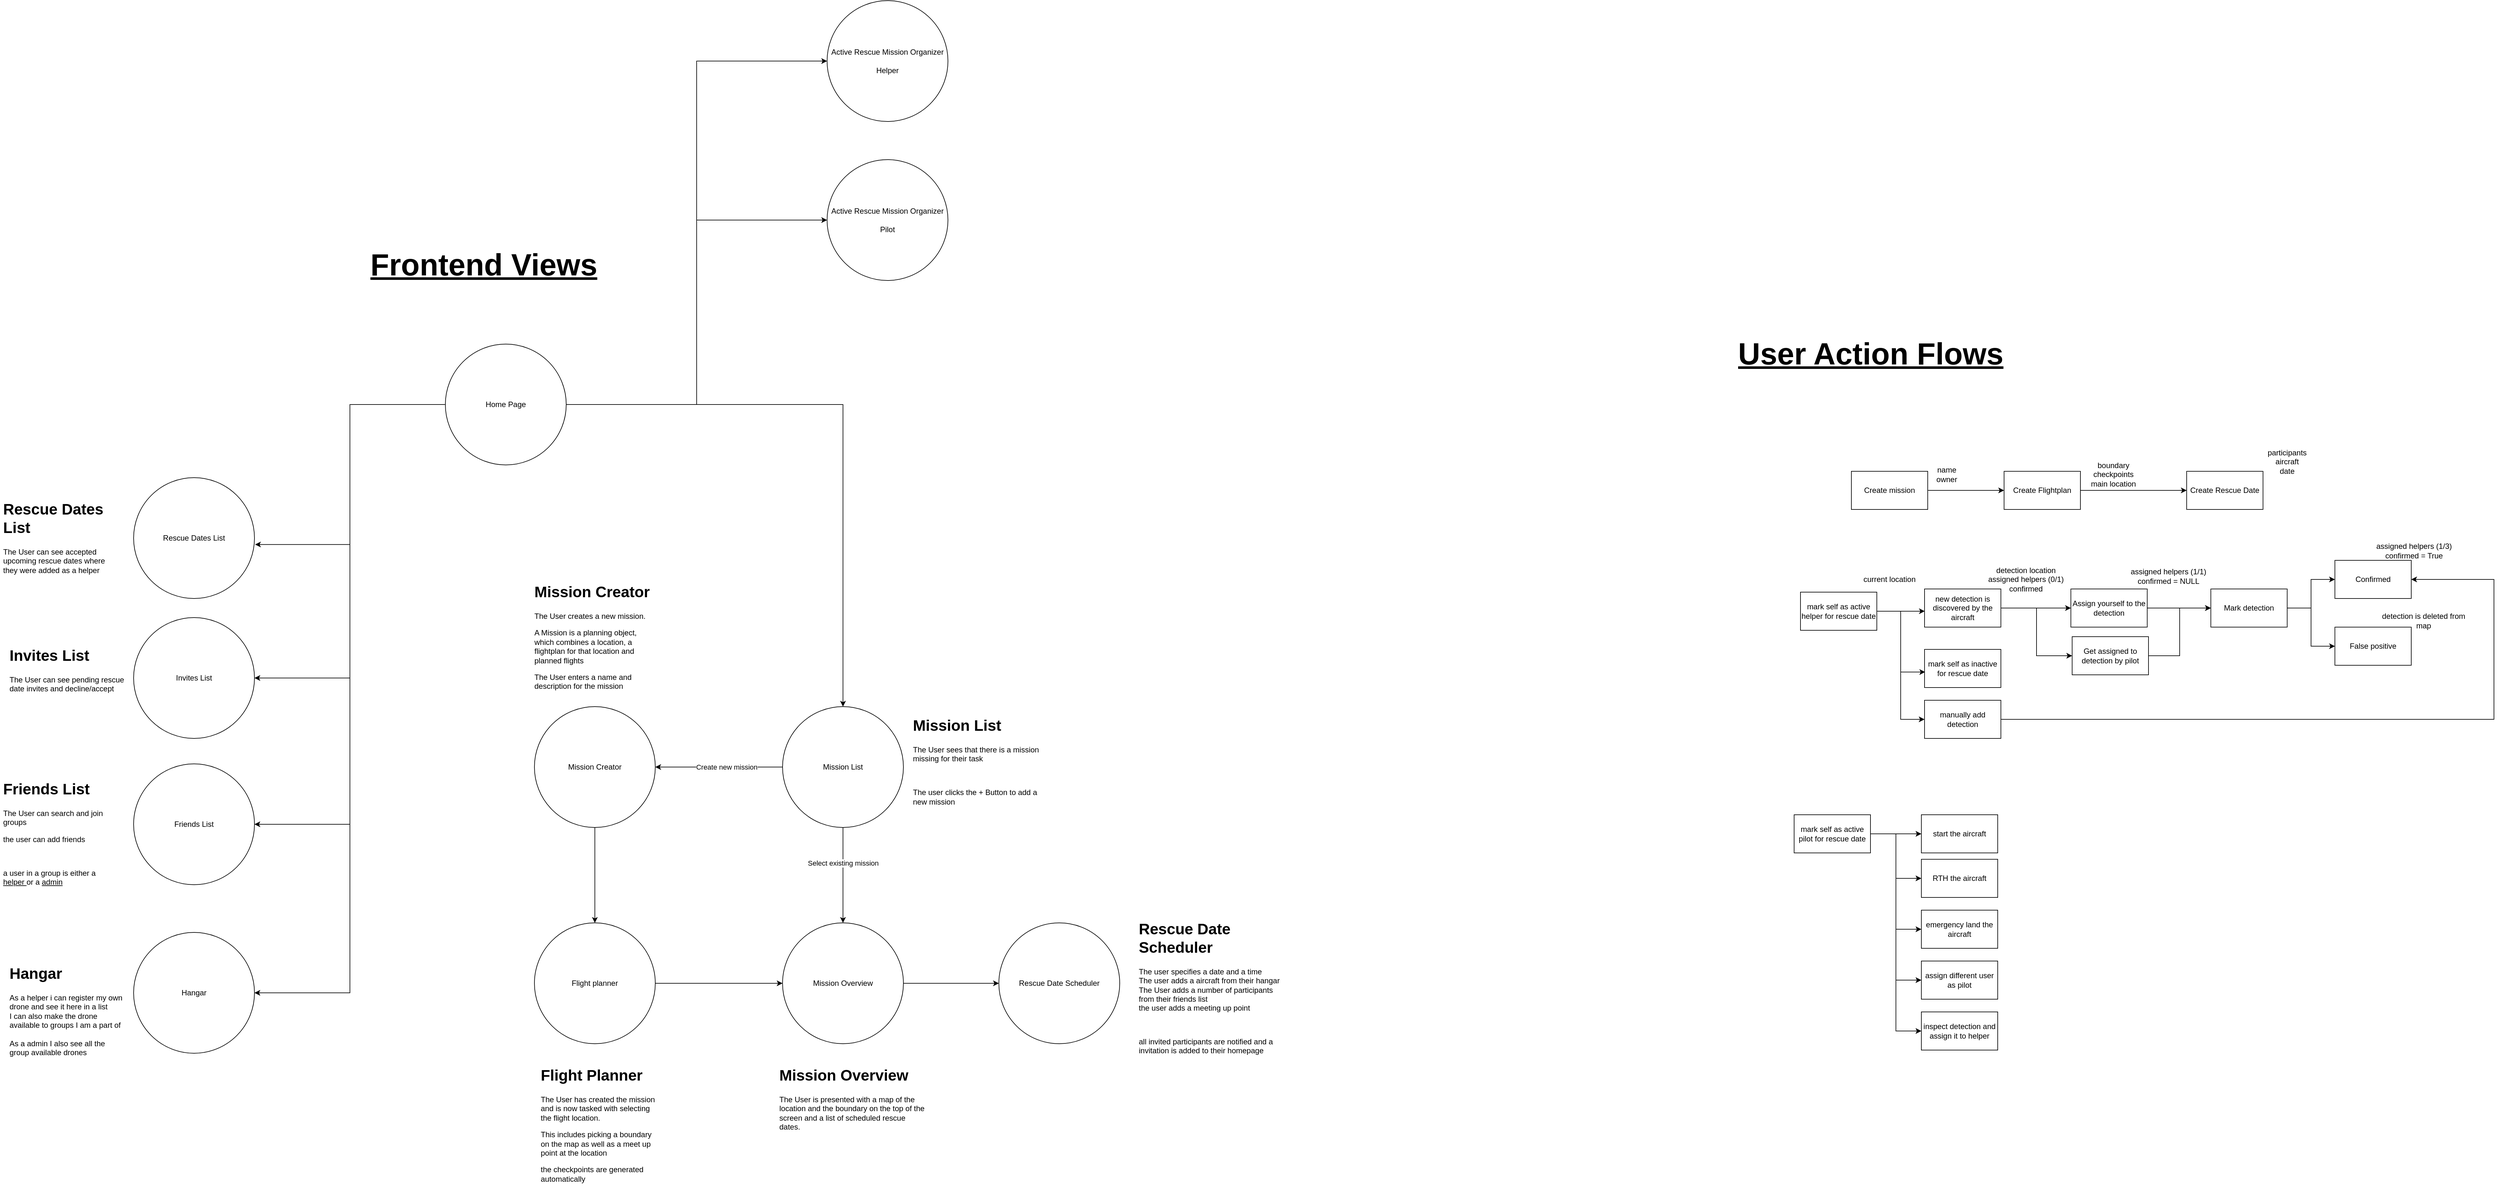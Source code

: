 <mxfile version="22.1.7" type="github">
  <diagram name="Page-1" id="aZvWEqv-OABof0lBQvZ-">
    <mxGraphModel dx="6523" dy="3090" grid="1" gridSize="10" guides="1" tooltips="1" connect="1" arrows="1" fold="1" page="0" pageScale="1" pageWidth="850" pageHeight="1100" math="0" shadow="0">
      <root>
        <mxCell id="0" />
        <mxCell id="1" parent="0" />
        <mxCell id="whTFck7CV-eDJRF1kxfW-3" style="edgeStyle=orthogonalEdgeStyle;rounded=0;orthogonalLoop=1;jettySize=auto;html=1;exitX=1;exitY=0.5;exitDx=0;exitDy=0;" parent="1" source="whTFck7CV-eDJRF1kxfW-1" target="whTFck7CV-eDJRF1kxfW-5" edge="1">
          <mxGeometry relative="1" as="geometry">
            <mxPoint x="1610" y="-240" as="targetPoint" />
          </mxGeometry>
        </mxCell>
        <mxCell id="whTFck7CV-eDJRF1kxfW-1" value="&lt;div&gt;Create mission&lt;/div&gt;" style="rounded=0;whiteSpace=wrap;html=1;" parent="1" vertex="1">
          <mxGeometry x="1310" y="-270" width="120" height="60" as="geometry" />
        </mxCell>
        <mxCell id="whTFck7CV-eDJRF1kxfW-2" value="&lt;h1&gt;Mission Creator&lt;/h1&gt;&lt;p&gt;The User creates a new mission.&lt;/p&gt;&lt;p&gt;A Mission is a planning object, which combines a location, a flightplan for that location and planned flights&lt;/p&gt;&lt;p&gt;The User enters a name and description for the mission&lt;/p&gt;&lt;p&gt;&lt;br&gt;&lt;/p&gt;&lt;p&gt;&lt;br&gt;&lt;/p&gt;" style="text;html=1;strokeColor=none;fillColor=none;spacing=5;spacingTop=-20;whiteSpace=wrap;overflow=hidden;rounded=0;" parent="1" vertex="1">
          <mxGeometry x="-765" y="-100" width="190" height="210" as="geometry" />
        </mxCell>
        <mxCell id="whTFck7CV-eDJRF1kxfW-28" style="edgeStyle=orthogonalEdgeStyle;rounded=0;orthogonalLoop=1;jettySize=auto;html=1;entryX=0;entryY=0.5;entryDx=0;entryDy=0;" parent="1" source="whTFck7CV-eDJRF1kxfW-5" target="whTFck7CV-eDJRF1kxfW-25" edge="1">
          <mxGeometry relative="1" as="geometry" />
        </mxCell>
        <mxCell id="whTFck7CV-eDJRF1kxfW-5" value="Create Flightplan" style="rounded=0;whiteSpace=wrap;html=1;" parent="1" vertex="1">
          <mxGeometry x="1550" y="-270" width="120" height="60" as="geometry" />
        </mxCell>
        <mxCell id="whTFck7CV-eDJRF1kxfW-6" value="&lt;h1&gt;Flight Planner&lt;br&gt;&lt;/h1&gt;&lt;p&gt;The User has created the mission and is now tasked with selecting the flight location.&lt;/p&gt;&lt;p&gt;This includes picking a boundary on the map as well as a meet up point at the location&lt;br&gt;&lt;/p&gt;&lt;p&gt;the checkpoints are generated automatically&lt;br&gt;&lt;/p&gt;&lt;p&gt;&lt;br&gt;&lt;/p&gt;&lt;p&gt;&lt;br&gt;&lt;/p&gt;" style="text;html=1;strokeColor=none;fillColor=none;spacing=5;spacingTop=-20;whiteSpace=wrap;overflow=hidden;rounded=0;" parent="1" vertex="1">
          <mxGeometry x="-755" y="660" width="190" height="210" as="geometry" />
        </mxCell>
        <mxCell id="whTFck7CV-eDJRF1kxfW-97" style="edgeStyle=orthogonalEdgeStyle;rounded=0;orthogonalLoop=1;jettySize=auto;html=1;entryX=0.5;entryY=0;entryDx=0;entryDy=0;" parent="1" source="whTFck7CV-eDJRF1kxfW-7" target="whTFck7CV-eDJRF1kxfW-8" edge="1">
          <mxGeometry relative="1" as="geometry" />
        </mxCell>
        <mxCell id="whTFck7CV-eDJRF1kxfW-7" value="&lt;div&gt;Mission Creator&lt;/div&gt;" style="ellipse;whiteSpace=wrap;html=1;aspect=fixed;" parent="1" vertex="1">
          <mxGeometry x="-760" y="100" width="190" height="190" as="geometry" />
        </mxCell>
        <mxCell id="whTFck7CV-eDJRF1kxfW-17" style="edgeStyle=orthogonalEdgeStyle;rounded=0;orthogonalLoop=1;jettySize=auto;html=1;entryX=0;entryY=0.5;entryDx=0;entryDy=0;" parent="1" source="whTFck7CV-eDJRF1kxfW-8" target="whTFck7CV-eDJRF1kxfW-12" edge="1">
          <mxGeometry relative="1" as="geometry" />
        </mxCell>
        <mxCell id="whTFck7CV-eDJRF1kxfW-8" value="Flight planner" style="ellipse;whiteSpace=wrap;html=1;aspect=fixed;" parent="1" vertex="1">
          <mxGeometry x="-760" y="440" width="190" height="190" as="geometry" />
        </mxCell>
        <mxCell id="whTFck7CV-eDJRF1kxfW-34" style="edgeStyle=orthogonalEdgeStyle;rounded=0;orthogonalLoop=1;jettySize=auto;html=1;entryX=0;entryY=0.5;entryDx=0;entryDy=0;" parent="1" source="whTFck7CV-eDJRF1kxfW-12" target="whTFck7CV-eDJRF1kxfW-33" edge="1">
          <mxGeometry relative="1" as="geometry" />
        </mxCell>
        <mxCell id="whTFck7CV-eDJRF1kxfW-12" value="Mission Overview" style="ellipse;whiteSpace=wrap;html=1;aspect=fixed;" parent="1" vertex="1">
          <mxGeometry x="-370" y="440" width="190" height="190" as="geometry" />
        </mxCell>
        <mxCell id="whTFck7CV-eDJRF1kxfW-18" style="edgeStyle=orthogonalEdgeStyle;rounded=0;orthogonalLoop=1;jettySize=auto;html=1;entryX=1;entryY=0.5;entryDx=0;entryDy=0;" parent="1" source="whTFck7CV-eDJRF1kxfW-13" target="whTFck7CV-eDJRF1kxfW-7" edge="1">
          <mxGeometry relative="1" as="geometry" />
        </mxCell>
        <mxCell id="whTFck7CV-eDJRF1kxfW-32" value="&lt;div&gt;Create new mission&lt;/div&gt;" style="edgeLabel;html=1;align=center;verticalAlign=middle;resizable=0;points=[];" parent="whTFck7CV-eDJRF1kxfW-18" vertex="1" connectable="0">
          <mxGeometry x="-0.117" relative="1" as="geometry">
            <mxPoint as="offset" />
          </mxGeometry>
        </mxCell>
        <mxCell id="whTFck7CV-eDJRF1kxfW-30" style="edgeStyle=orthogonalEdgeStyle;rounded=0;orthogonalLoop=1;jettySize=auto;html=1;entryX=0.5;entryY=0;entryDx=0;entryDy=0;" parent="1" source="whTFck7CV-eDJRF1kxfW-13" target="whTFck7CV-eDJRF1kxfW-12" edge="1">
          <mxGeometry relative="1" as="geometry" />
        </mxCell>
        <mxCell id="whTFck7CV-eDJRF1kxfW-31" value="&lt;div&gt;Select existing mission&lt;/div&gt;" style="edgeLabel;html=1;align=center;verticalAlign=middle;resizable=0;points=[];" parent="whTFck7CV-eDJRF1kxfW-30" vertex="1" connectable="0">
          <mxGeometry x="-0.254" relative="1" as="geometry">
            <mxPoint as="offset" />
          </mxGeometry>
        </mxCell>
        <mxCell id="whTFck7CV-eDJRF1kxfW-13" value="&lt;div&gt;Mission List&lt;/div&gt;" style="ellipse;whiteSpace=wrap;html=1;aspect=fixed;" parent="1" vertex="1">
          <mxGeometry x="-370" y="100" width="190" height="190" as="geometry" />
        </mxCell>
        <mxCell id="whTFck7CV-eDJRF1kxfW-15" value="&lt;div&gt;name&lt;/div&gt;&lt;div&gt;owner&lt;br&gt;&lt;/div&gt;" style="text;html=1;strokeColor=none;fillColor=none;align=center;verticalAlign=middle;whiteSpace=wrap;rounded=0;" parent="1" vertex="1">
          <mxGeometry x="1430" y="-280" width="60" height="30" as="geometry" />
        </mxCell>
        <mxCell id="whTFck7CV-eDJRF1kxfW-16" value="&lt;div&gt;boundary&lt;/div&gt;&lt;div&gt;checkpoints&lt;/div&gt;&lt;div&gt;main location&lt;br&gt;&lt;/div&gt;" style="text;html=1;strokeColor=none;fillColor=none;align=center;verticalAlign=middle;whiteSpace=wrap;rounded=0;" parent="1" vertex="1">
          <mxGeometry x="1667" y="-280" width="110" height="30" as="geometry" />
        </mxCell>
        <mxCell id="whTFck7CV-eDJRF1kxfW-20" value="&lt;h1&gt;Mission List&lt;/h1&gt;&lt;p&gt;The User sees that there is a mission missing for their task&lt;/p&gt;&lt;p&gt;&lt;br&gt;&lt;/p&gt;&lt;p&gt;The user clicks the + Button to add a new mission&lt;br&gt;&lt;/p&gt;&lt;p&gt;&lt;br&gt;&lt;/p&gt;&lt;p&gt;&lt;br&gt;&lt;/p&gt;" style="text;html=1;strokeColor=none;fillColor=none;spacing=5;spacingTop=-20;whiteSpace=wrap;overflow=hidden;rounded=0;" parent="1" vertex="1">
          <mxGeometry x="-170" y="110" width="220" height="210" as="geometry" />
        </mxCell>
        <mxCell id="whTFck7CV-eDJRF1kxfW-25" value="Create Rescue Date" style="rounded=0;whiteSpace=wrap;html=1;" parent="1" vertex="1">
          <mxGeometry x="1837" y="-270" width="120" height="60" as="geometry" />
        </mxCell>
        <mxCell id="whTFck7CV-eDJRF1kxfW-29" value="&lt;h1&gt;Mission Overview&lt;br&gt;&lt;/h1&gt;The User is presented with a map of the location and the boundary on the top of the screen and a list of scheduled rescue dates. &lt;br&gt;&lt;p&gt;&lt;br&gt;&lt;/p&gt;&lt;p&gt;&lt;br&gt;&lt;/p&gt;" style="text;html=1;strokeColor=none;fillColor=none;spacing=5;spacingTop=-20;whiteSpace=wrap;overflow=hidden;rounded=0;" parent="1" vertex="1">
          <mxGeometry x="-380" y="660" width="240" height="130" as="geometry" />
        </mxCell>
        <mxCell id="whTFck7CV-eDJRF1kxfW-33" value="&lt;div&gt;Rescue Date Scheduler&lt;/div&gt;" style="ellipse;whiteSpace=wrap;html=1;aspect=fixed;" parent="1" vertex="1">
          <mxGeometry x="-30" y="440" width="190" height="190" as="geometry" />
        </mxCell>
        <mxCell id="whTFck7CV-eDJRF1kxfW-36" value="&lt;h1&gt;Rescue Date Scheduler&lt;/h1&gt;&lt;div&gt;The user specifies a date and a time&lt;/div&gt;&lt;div&gt;The user adds a aircraft from their hangar&lt;br&gt;&lt;/div&gt;&lt;div&gt;The User adds a number of participants from their friends list&lt;/div&gt;&lt;div&gt;the user adds a meeting up point&lt;br&gt;&lt;/div&gt;&lt;p&gt;&lt;br&gt;&lt;/p&gt;&lt;p&gt;all invited participants are notified and a invitation is added to their homepage&lt;br&gt;&lt;/p&gt;&lt;p&gt;&lt;br&gt;&lt;/p&gt;" style="text;html=1;strokeColor=none;fillColor=none;spacing=5;spacingTop=-20;whiteSpace=wrap;overflow=hidden;rounded=0;" parent="1" vertex="1">
          <mxGeometry x="185" y="430" width="240" height="220" as="geometry" />
        </mxCell>
        <mxCell id="whTFck7CV-eDJRF1kxfW-37" value="&lt;div&gt;participants&lt;/div&gt;&lt;div&gt;aircraft&lt;/div&gt;&lt;div&gt;date&lt;/div&gt;" style="text;html=1;strokeColor=none;fillColor=none;align=center;verticalAlign=middle;whiteSpace=wrap;rounded=0;" parent="1" vertex="1">
          <mxGeometry x="1940" y="-300" width="110" height="30" as="geometry" />
        </mxCell>
        <mxCell id="whTFck7CV-eDJRF1kxfW-38" value="&lt;div&gt;Friends List&lt;/div&gt;" style="ellipse;whiteSpace=wrap;html=1;aspect=fixed;" parent="1" vertex="1">
          <mxGeometry x="-1390" y="190" width="190" height="190" as="geometry" />
        </mxCell>
        <mxCell id="whTFck7CV-eDJRF1kxfW-39" value="&lt;h1&gt;Friends List&lt;br&gt;&lt;/h1&gt;&lt;p&gt;The User can search and join groups&lt;/p&gt;&lt;p&gt;the user can add friends&lt;/p&gt;&lt;p&gt;&lt;br&gt;&lt;/p&gt;&lt;p&gt;a user in a group is either a &lt;u&gt;helper &lt;/u&gt;or a &lt;u&gt;admin&lt;/u&gt;&lt;br&gt;&lt;/p&gt;&lt;p&gt;&lt;br&gt;&lt;/p&gt;&lt;div&gt;&lt;br&gt;&lt;/div&gt;&lt;div&gt;&lt;br&gt;&lt;/div&gt;" style="text;html=1;strokeColor=none;fillColor=none;spacing=5;spacingTop=-20;whiteSpace=wrap;overflow=hidden;rounded=0;" parent="1" vertex="1">
          <mxGeometry x="-1600" y="210" width="190" height="210" as="geometry" />
        </mxCell>
        <mxCell id="whTFck7CV-eDJRF1kxfW-40" value="Hangar" style="ellipse;whiteSpace=wrap;html=1;aspect=fixed;" parent="1" vertex="1">
          <mxGeometry x="-1390" y="455" width="190" height="190" as="geometry" />
        </mxCell>
        <mxCell id="whTFck7CV-eDJRF1kxfW-42" value="&lt;h1&gt;Hangar&lt;br&gt;&lt;/h1&gt;&lt;div&gt;As a helper i can register my own drone and see it here in a list&lt;/div&gt;&lt;div&gt;I can also make the drone available to groups I am a part of&lt;/div&gt;&lt;div&gt;&lt;br&gt;&lt;/div&gt;&lt;div&gt;As a admin I also see all the group available drones&lt;br&gt;&lt;/div&gt;&lt;p&gt;&lt;br&gt;&lt;/p&gt;&lt;div&gt;&lt;br&gt;&lt;/div&gt;&lt;div&gt;&lt;br&gt;&lt;/div&gt;" style="text;html=1;strokeColor=none;fillColor=none;spacing=5;spacingTop=-20;whiteSpace=wrap;overflow=hidden;rounded=0;" parent="1" vertex="1">
          <mxGeometry x="-1590" y="500" width="190" height="210" as="geometry" />
        </mxCell>
        <mxCell id="whTFck7CV-eDJRF1kxfW-73" style="edgeStyle=orthogonalEdgeStyle;rounded=0;orthogonalLoop=1;jettySize=auto;html=1;entryX=0;entryY=0.5;entryDx=0;entryDy=0;" parent="1" source="whTFck7CV-eDJRF1kxfW-43" target="whTFck7CV-eDJRF1kxfW-72" edge="1">
          <mxGeometry relative="1" as="geometry" />
        </mxCell>
        <mxCell id="whTFck7CV-eDJRF1kxfW-43" value="&lt;div&gt;mark self as active helper for rescue date&lt;br&gt;&lt;/div&gt;" style="rounded=0;whiteSpace=wrap;html=1;" parent="1" vertex="1">
          <mxGeometry x="1230" y="-80" width="120" height="60" as="geometry" />
        </mxCell>
        <mxCell id="whTFck7CV-eDJRF1kxfW-45" style="edgeStyle=orthogonalEdgeStyle;rounded=0;orthogonalLoop=1;jettySize=auto;html=1;entryX=0.5;entryY=0;entryDx=0;entryDy=0;" parent="1" source="whTFck7CV-eDJRF1kxfW-44" target="whTFck7CV-eDJRF1kxfW-13" edge="1">
          <mxGeometry relative="1" as="geometry" />
        </mxCell>
        <mxCell id="whTFck7CV-eDJRF1kxfW-46" style="edgeStyle=orthogonalEdgeStyle;rounded=0;orthogonalLoop=1;jettySize=auto;html=1;entryX=1;entryY=0.5;entryDx=0;entryDy=0;" parent="1" source="whTFck7CV-eDJRF1kxfW-44" target="whTFck7CV-eDJRF1kxfW-40" edge="1">
          <mxGeometry relative="1" as="geometry" />
        </mxCell>
        <mxCell id="whTFck7CV-eDJRF1kxfW-47" style="edgeStyle=orthogonalEdgeStyle;rounded=0;orthogonalLoop=1;jettySize=auto;html=1;entryX=1;entryY=0.5;entryDx=0;entryDy=0;" parent="1" source="whTFck7CV-eDJRF1kxfW-44" target="whTFck7CV-eDJRF1kxfW-38" edge="1">
          <mxGeometry relative="1" as="geometry" />
        </mxCell>
        <mxCell id="whTFck7CV-eDJRF1kxfW-49" style="edgeStyle=orthogonalEdgeStyle;rounded=0;orthogonalLoop=1;jettySize=auto;html=1;entryX=1;entryY=0.5;entryDx=0;entryDy=0;" parent="1" source="whTFck7CV-eDJRF1kxfW-44" target="whTFck7CV-eDJRF1kxfW-48" edge="1">
          <mxGeometry relative="1" as="geometry" />
        </mxCell>
        <mxCell id="whTFck7CV-eDJRF1kxfW-94" style="edgeStyle=orthogonalEdgeStyle;rounded=0;orthogonalLoop=1;jettySize=auto;html=1;entryX=0;entryY=0.5;entryDx=0;entryDy=0;" parent="1" source="whTFck7CV-eDJRF1kxfW-44" target="whTFck7CV-eDJRF1kxfW-93" edge="1">
          <mxGeometry relative="1" as="geometry" />
        </mxCell>
        <mxCell id="whTFck7CV-eDJRF1kxfW-95" style="edgeStyle=orthogonalEdgeStyle;rounded=0;orthogonalLoop=1;jettySize=auto;html=1;entryX=0;entryY=0.5;entryDx=0;entryDy=0;" parent="1" source="whTFck7CV-eDJRF1kxfW-44" target="whTFck7CV-eDJRF1kxfW-92" edge="1">
          <mxGeometry relative="1" as="geometry" />
        </mxCell>
        <mxCell id="whTFck7CV-eDJRF1kxfW-44" value="Home Page" style="ellipse;whiteSpace=wrap;html=1;aspect=fixed;" parent="1" vertex="1">
          <mxGeometry x="-900" y="-470" width="190" height="190" as="geometry" />
        </mxCell>
        <mxCell id="whTFck7CV-eDJRF1kxfW-48" value="Invites List" style="ellipse;whiteSpace=wrap;html=1;aspect=fixed;" parent="1" vertex="1">
          <mxGeometry x="-1390" y="-40" width="190" height="190" as="geometry" />
        </mxCell>
        <mxCell id="whTFck7CV-eDJRF1kxfW-50" value="&lt;h1&gt;Invites List&lt;br&gt;&lt;/h1&gt;&lt;p&gt;The User can see pending rescue date invites and decline/accept&lt;/p&gt;&lt;p&gt;&lt;br&gt;&lt;/p&gt;&lt;p&gt;&lt;br&gt;&lt;/p&gt;&lt;p&gt;&lt;br&gt;&lt;/p&gt;&lt;p&gt;&lt;br&gt;&lt;/p&gt;&lt;div&gt;&lt;br&gt;&lt;/div&gt;&lt;div&gt;&lt;br&gt;&lt;/div&gt;" style="text;html=1;strokeColor=none;fillColor=none;spacing=5;spacingTop=-20;whiteSpace=wrap;overflow=hidden;rounded=0;" parent="1" vertex="1">
          <mxGeometry x="-1590" width="190" height="210" as="geometry" />
        </mxCell>
        <mxCell id="whTFck7CV-eDJRF1kxfW-51" value="Rescue Dates List" style="ellipse;whiteSpace=wrap;html=1;aspect=fixed;" parent="1" vertex="1">
          <mxGeometry x="-1390" y="-260" width="190" height="190" as="geometry" />
        </mxCell>
        <mxCell id="whTFck7CV-eDJRF1kxfW-53" value="&lt;h1&gt;Rescue Dates List&lt;br&gt;&lt;/h1&gt;&lt;p&gt;The User can see accepted upcoming rescue dates where they were added as a helper&lt;br&gt;&lt;/p&gt;&lt;p&gt;&lt;br&gt;&lt;/p&gt;&lt;p&gt;&lt;br&gt;&lt;/p&gt;&lt;p&gt;&lt;br&gt;&lt;/p&gt;&lt;p&gt;&lt;br&gt;&lt;/p&gt;&lt;div&gt;&lt;br&gt;&lt;/div&gt;&lt;div&gt;&lt;br&gt;&lt;/div&gt;" style="text;html=1;strokeColor=none;fillColor=none;spacing=5;spacingTop=-20;whiteSpace=wrap;overflow=hidden;rounded=0;" parent="1" vertex="1">
          <mxGeometry x="-1600" y="-230" width="190" height="210" as="geometry" />
        </mxCell>
        <mxCell id="whTFck7CV-eDJRF1kxfW-54" style="edgeStyle=orthogonalEdgeStyle;rounded=0;orthogonalLoop=1;jettySize=auto;html=1;entryX=1.005;entryY=0.553;entryDx=0;entryDy=0;entryPerimeter=0;" parent="1" source="whTFck7CV-eDJRF1kxfW-44" target="whTFck7CV-eDJRF1kxfW-51" edge="1">
          <mxGeometry relative="1" as="geometry" />
        </mxCell>
        <mxCell id="whTFck7CV-eDJRF1kxfW-55" value="current location" style="text;html=1;strokeColor=none;fillColor=none;align=center;verticalAlign=middle;whiteSpace=wrap;rounded=0;" parent="1" vertex="1">
          <mxGeometry x="1315" y="-115" width="110" height="30" as="geometry" />
        </mxCell>
        <mxCell id="whTFck7CV-eDJRF1kxfW-69" style="edgeStyle=orthogonalEdgeStyle;rounded=0;orthogonalLoop=1;jettySize=auto;html=1;entryX=0;entryY=0.5;entryDx=0;entryDy=0;" parent="1" source="whTFck7CV-eDJRF1kxfW-56" target="whTFck7CV-eDJRF1kxfW-66" edge="1">
          <mxGeometry relative="1" as="geometry" />
        </mxCell>
        <mxCell id="whTFck7CV-eDJRF1kxfW-70" style="edgeStyle=orthogonalEdgeStyle;rounded=0;orthogonalLoop=1;jettySize=auto;html=1;entryX=0;entryY=0.5;entryDx=0;entryDy=0;" parent="1" source="whTFck7CV-eDJRF1kxfW-56" target="whTFck7CV-eDJRF1kxfW-67" edge="1">
          <mxGeometry relative="1" as="geometry" />
        </mxCell>
        <mxCell id="whTFck7CV-eDJRF1kxfW-56" value="Mark detection" style="rounded=0;whiteSpace=wrap;html=1;" parent="1" vertex="1">
          <mxGeometry x="1875" y="-85" width="120" height="60" as="geometry" />
        </mxCell>
        <mxCell id="whTFck7CV-eDJRF1kxfW-59" style="edgeStyle=orthogonalEdgeStyle;rounded=0;orthogonalLoop=1;jettySize=auto;html=1;entryX=0;entryY=0.5;entryDx=0;entryDy=0;" parent="1" source="whTFck7CV-eDJRF1kxfW-61" target="whTFck7CV-eDJRF1kxfW-56" edge="1">
          <mxGeometry relative="1" as="geometry" />
        </mxCell>
        <mxCell id="whTFck7CV-eDJRF1kxfW-80" style="edgeStyle=orthogonalEdgeStyle;rounded=0;orthogonalLoop=1;jettySize=auto;html=1;entryX=0;entryY=0.5;entryDx=0;entryDy=0;" parent="1" source="whTFck7CV-eDJRF1kxfW-57" target="whTFck7CV-eDJRF1kxfW-79" edge="1">
          <mxGeometry relative="1" as="geometry" />
        </mxCell>
        <mxCell id="whTFck7CV-eDJRF1kxfW-57" value="new detection is discovered by the aircraft" style="rounded=0;whiteSpace=wrap;html=1;" parent="1" vertex="1">
          <mxGeometry x="1425" y="-85" width="120" height="60" as="geometry" />
        </mxCell>
        <mxCell id="whTFck7CV-eDJRF1kxfW-58" style="edgeStyle=orthogonalEdgeStyle;rounded=0;orthogonalLoop=1;jettySize=auto;html=1;entryX=0.003;entryY=0.583;entryDx=0;entryDy=0;entryPerimeter=0;" parent="1" source="whTFck7CV-eDJRF1kxfW-43" target="whTFck7CV-eDJRF1kxfW-57" edge="1">
          <mxGeometry relative="1" as="geometry" />
        </mxCell>
        <mxCell id="whTFck7CV-eDJRF1kxfW-60" value="&lt;div&gt;mark self as inactive for rescue date&lt;br&gt;&lt;/div&gt;" style="rounded=0;whiteSpace=wrap;html=1;" parent="1" vertex="1">
          <mxGeometry x="1425" y="10" width="120" height="60" as="geometry" />
        </mxCell>
        <mxCell id="whTFck7CV-eDJRF1kxfW-62" value="" style="edgeStyle=orthogonalEdgeStyle;rounded=0;orthogonalLoop=1;jettySize=auto;html=1;entryX=0;entryY=0.5;entryDx=0;entryDy=0;" parent="1" source="whTFck7CV-eDJRF1kxfW-57" target="whTFck7CV-eDJRF1kxfW-61" edge="1">
          <mxGeometry relative="1" as="geometry">
            <mxPoint x="1640" y="-50" as="sourcePoint" />
            <mxPoint x="1925" y="20" as="targetPoint" />
          </mxGeometry>
        </mxCell>
        <mxCell id="whTFck7CV-eDJRF1kxfW-61" value="Assign yourself to the detection" style="rounded=0;whiteSpace=wrap;html=1;" parent="1" vertex="1">
          <mxGeometry x="1655" y="-85" width="120" height="60" as="geometry" />
        </mxCell>
        <mxCell id="whTFck7CV-eDJRF1kxfW-63" value="&lt;div&gt;detection location&lt;/div&gt;&lt;div&gt;assigned helpers (0/1)&lt;/div&gt;&lt;div&gt;confirmed&lt;br&gt;&lt;/div&gt;" style="text;html=1;strokeColor=none;fillColor=none;align=center;verticalAlign=middle;whiteSpace=wrap;rounded=0;" parent="1" vertex="1">
          <mxGeometry x="1505" y="-115" width="159" height="30" as="geometry" />
        </mxCell>
        <mxCell id="whTFck7CV-eDJRF1kxfW-64" value="&lt;div&gt;assigned helpers (1/1)&lt;/div&gt;&lt;div&gt;confirmed = NULL&lt;br&gt;&lt;/div&gt;" style="text;html=1;strokeColor=none;fillColor=none;align=center;verticalAlign=middle;whiteSpace=wrap;rounded=0;" parent="1" vertex="1">
          <mxGeometry x="1729" y="-120" width="159" height="30" as="geometry" />
        </mxCell>
        <mxCell id="whTFck7CV-eDJRF1kxfW-65" value="&lt;div&gt;assigned helpers (1/3)&lt;/div&gt;&lt;div&gt;confirmed = True&lt;br&gt;&lt;/div&gt;" style="text;html=1;strokeColor=none;fillColor=none;align=center;verticalAlign=middle;whiteSpace=wrap;rounded=0;" parent="1" vertex="1">
          <mxGeometry x="2115" y="-160" width="159" height="30" as="geometry" />
        </mxCell>
        <mxCell id="whTFck7CV-eDJRF1kxfW-66" value="Confirmed" style="rounded=0;whiteSpace=wrap;html=1;" parent="1" vertex="1">
          <mxGeometry x="2070" y="-130" width="120" height="60" as="geometry" />
        </mxCell>
        <mxCell id="whTFck7CV-eDJRF1kxfW-67" value="False positive" style="rounded=0;whiteSpace=wrap;html=1;" parent="1" vertex="1">
          <mxGeometry x="2070" y="-25" width="120" height="60" as="geometry" />
        </mxCell>
        <mxCell id="whTFck7CV-eDJRF1kxfW-68" value="detection is deleted from map" style="text;html=1;strokeColor=none;fillColor=none;align=center;verticalAlign=middle;whiteSpace=wrap;rounded=0;" parent="1" vertex="1">
          <mxGeometry x="2130" y="-50" width="159" height="30" as="geometry" />
        </mxCell>
        <mxCell id="whTFck7CV-eDJRF1kxfW-71" style="edgeStyle=orthogonalEdgeStyle;rounded=0;orthogonalLoop=1;jettySize=auto;html=1;entryX=0.008;entryY=0.593;entryDx=0;entryDy=0;entryPerimeter=0;" parent="1" source="whTFck7CV-eDJRF1kxfW-43" target="whTFck7CV-eDJRF1kxfW-60" edge="1">
          <mxGeometry relative="1" as="geometry" />
        </mxCell>
        <mxCell id="whTFck7CV-eDJRF1kxfW-83" style="edgeStyle=orthogonalEdgeStyle;rounded=0;orthogonalLoop=1;jettySize=auto;html=1;entryX=1;entryY=0.5;entryDx=0;entryDy=0;" parent="1" source="whTFck7CV-eDJRF1kxfW-72" target="whTFck7CV-eDJRF1kxfW-66" edge="1">
          <mxGeometry relative="1" as="geometry">
            <Array as="points">
              <mxPoint x="2320" y="120" />
              <mxPoint x="2320" y="-100" />
            </Array>
          </mxGeometry>
        </mxCell>
        <mxCell id="whTFck7CV-eDJRF1kxfW-72" value="manually add detection" style="rounded=0;whiteSpace=wrap;html=1;" parent="1" vertex="1">
          <mxGeometry x="1425" y="90" width="120" height="60" as="geometry" />
        </mxCell>
        <mxCell id="whTFck7CV-eDJRF1kxfW-78" style="edgeStyle=orthogonalEdgeStyle;rounded=0;orthogonalLoop=1;jettySize=auto;html=1;entryX=0;entryY=0.5;entryDx=0;entryDy=0;" parent="1" source="whTFck7CV-eDJRF1kxfW-75" target="whTFck7CV-eDJRF1kxfW-76" edge="1">
          <mxGeometry relative="1" as="geometry" />
        </mxCell>
        <mxCell id="whTFck7CV-eDJRF1kxfW-85" style="edgeStyle=orthogonalEdgeStyle;rounded=0;orthogonalLoop=1;jettySize=auto;html=1;entryX=0;entryY=0.5;entryDx=0;entryDy=0;" parent="1" source="whTFck7CV-eDJRF1kxfW-75" target="whTFck7CV-eDJRF1kxfW-84" edge="1">
          <mxGeometry relative="1" as="geometry" />
        </mxCell>
        <mxCell id="whTFck7CV-eDJRF1kxfW-87" style="edgeStyle=orthogonalEdgeStyle;rounded=0;orthogonalLoop=1;jettySize=auto;html=1;entryX=0;entryY=0.5;entryDx=0;entryDy=0;" parent="1" source="whTFck7CV-eDJRF1kxfW-75" target="whTFck7CV-eDJRF1kxfW-86" edge="1">
          <mxGeometry relative="1" as="geometry" />
        </mxCell>
        <mxCell id="whTFck7CV-eDJRF1kxfW-89" style="edgeStyle=orthogonalEdgeStyle;rounded=0;orthogonalLoop=1;jettySize=auto;html=1;entryX=0;entryY=0.5;entryDx=0;entryDy=0;" parent="1" source="whTFck7CV-eDJRF1kxfW-75" target="whTFck7CV-eDJRF1kxfW-88" edge="1">
          <mxGeometry relative="1" as="geometry" />
        </mxCell>
        <mxCell id="whTFck7CV-eDJRF1kxfW-91" style="edgeStyle=orthogonalEdgeStyle;rounded=0;orthogonalLoop=1;jettySize=auto;html=1;entryX=0;entryY=0.5;entryDx=0;entryDy=0;" parent="1" source="whTFck7CV-eDJRF1kxfW-75" target="whTFck7CV-eDJRF1kxfW-90" edge="1">
          <mxGeometry relative="1" as="geometry" />
        </mxCell>
        <mxCell id="whTFck7CV-eDJRF1kxfW-75" value="&lt;div&gt;mark self as active pilot for rescue date&lt;br&gt;&lt;/div&gt;" style="rounded=0;whiteSpace=wrap;html=1;" parent="1" vertex="1">
          <mxGeometry x="1220" y="270" width="120" height="60" as="geometry" />
        </mxCell>
        <mxCell id="whTFck7CV-eDJRF1kxfW-76" value="start the aircraft" style="rounded=0;whiteSpace=wrap;html=1;" parent="1" vertex="1">
          <mxGeometry x="1420" y="270" width="120" height="60" as="geometry" />
        </mxCell>
        <mxCell id="whTFck7CV-eDJRF1kxfW-81" style="edgeStyle=orthogonalEdgeStyle;rounded=0;orthogonalLoop=1;jettySize=auto;html=1;entryX=0;entryY=0.5;entryDx=0;entryDy=0;" parent="1" source="whTFck7CV-eDJRF1kxfW-79" target="whTFck7CV-eDJRF1kxfW-56" edge="1">
          <mxGeometry relative="1" as="geometry" />
        </mxCell>
        <mxCell id="whTFck7CV-eDJRF1kxfW-79" value="Get assigned to detection by pilot" style="rounded=0;whiteSpace=wrap;html=1;" parent="1" vertex="1">
          <mxGeometry x="1657" y="-10" width="120" height="60" as="geometry" />
        </mxCell>
        <mxCell id="whTFck7CV-eDJRF1kxfW-84" value="RTH the aircraft" style="rounded=0;whiteSpace=wrap;html=1;" parent="1" vertex="1">
          <mxGeometry x="1420" y="340" width="120" height="60" as="geometry" />
        </mxCell>
        <mxCell id="whTFck7CV-eDJRF1kxfW-86" value="emergency land the aircraft" style="rounded=0;whiteSpace=wrap;html=1;" parent="1" vertex="1">
          <mxGeometry x="1420" y="420" width="120" height="60" as="geometry" />
        </mxCell>
        <mxCell id="whTFck7CV-eDJRF1kxfW-88" value="assign different user as pilot" style="rounded=0;whiteSpace=wrap;html=1;" parent="1" vertex="1">
          <mxGeometry x="1420" y="500" width="120" height="60" as="geometry" />
        </mxCell>
        <mxCell id="whTFck7CV-eDJRF1kxfW-90" value="inspect detection and assign it to helper" style="rounded=0;whiteSpace=wrap;html=1;" parent="1" vertex="1">
          <mxGeometry x="1420" y="580" width="120" height="60" as="geometry" />
        </mxCell>
        <mxCell id="whTFck7CV-eDJRF1kxfW-92" value="&lt;div&gt;Active Rescue Mission Organizer&lt;/div&gt;&lt;div&gt;&lt;br&gt;&lt;/div&gt;&lt;div&gt;Helper&lt;br&gt;&lt;/div&gt;" style="ellipse;whiteSpace=wrap;html=1;aspect=fixed;" parent="1" vertex="1">
          <mxGeometry x="-300" y="-1010" width="190" height="190" as="geometry" />
        </mxCell>
        <mxCell id="whTFck7CV-eDJRF1kxfW-93" value="&lt;div&gt;Active Rescue Mission Organizer&lt;/div&gt;&lt;div&gt;&lt;br&gt;&lt;/div&gt;&lt;div&gt;Pilot&lt;br&gt;&lt;/div&gt;" style="ellipse;whiteSpace=wrap;html=1;aspect=fixed;" parent="1" vertex="1">
          <mxGeometry x="-300" y="-760" width="190" height="190" as="geometry" />
        </mxCell>
        <mxCell id="svy9Xrr85BhirG92Fp_5-1" value="&lt;font style=&quot;font-size: 48px;&quot;&gt;&lt;u&gt;&lt;b&gt;User Action Flows&lt;/b&gt;&lt;br&gt;&lt;/u&gt;&lt;/font&gt;" style="text;html=1;align=center;verticalAlign=middle;resizable=0;points=[];autosize=1;strokeColor=none;fillColor=none;" vertex="1" parent="1">
          <mxGeometry x="1120" y="-490" width="440" height="70" as="geometry" />
        </mxCell>
        <mxCell id="svy9Xrr85BhirG92Fp_5-2" value="&lt;font style=&quot;font-size: 48px;&quot;&gt;&lt;u&gt;&lt;b&gt;Frontend Views&lt;br&gt;&lt;/b&gt;&lt;/u&gt;&lt;/font&gt;" style="text;html=1;align=center;verticalAlign=middle;resizable=0;points=[];autosize=1;strokeColor=none;fillColor=none;" vertex="1" parent="1">
          <mxGeometry x="-1030" y="-630" width="380" height="70" as="geometry" />
        </mxCell>
      </root>
    </mxGraphModel>
  </diagram>
</mxfile>
